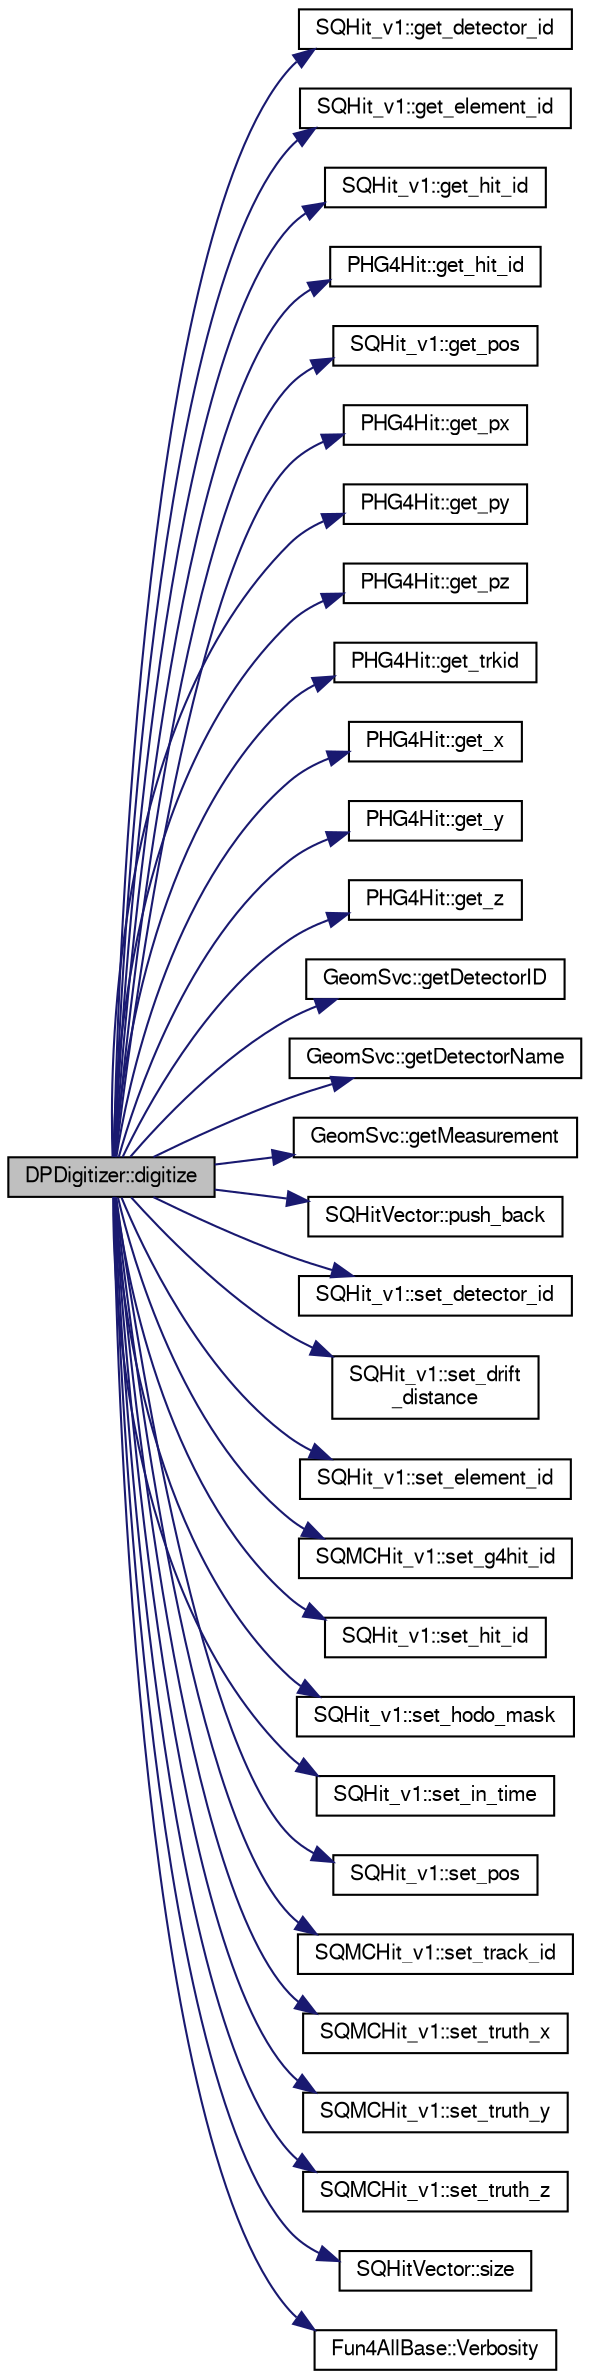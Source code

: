 digraph "DPDigitizer::digitize"
{
  bgcolor="transparent";
  edge [fontname="FreeSans",fontsize="10",labelfontname="FreeSans",labelfontsize="10"];
  node [fontname="FreeSans",fontsize="10",shape=record];
  rankdir="LR";
  Node1 [label="DPDigitizer::digitize",height=0.2,width=0.4,color="black", fillcolor="grey75", style="filled" fontcolor="black"];
  Node1 -> Node2 [color="midnightblue",fontsize="10",style="solid",fontname="FreeSans"];
  Node2 [label="SQHit_v1::get_detector_id",height=0.2,width=0.4,color="black",URL="$d3/d2e/classSQHit__v1.html#a3e14f5367720633efbb5b08c107d5055"];
  Node1 -> Node3 [color="midnightblue",fontsize="10",style="solid",fontname="FreeSans"];
  Node3 [label="SQHit_v1::get_element_id",height=0.2,width=0.4,color="black",URL="$d3/d2e/classSQHit__v1.html#af6d9633a4aa117ed985c97ca14edb328"];
  Node1 -> Node4 [color="midnightblue",fontsize="10",style="solid",fontname="FreeSans"];
  Node4 [label="SQHit_v1::get_hit_id",height=0.2,width=0.4,color="black",URL="$d3/d2e/classSQHit__v1.html#a56ff64df4ac409d707dcebc55273d035"];
  Node1 -> Node5 [color="midnightblue",fontsize="10",style="solid",fontname="FreeSans"];
  Node5 [label="PHG4Hit::get_hit_id",height=0.2,width=0.4,color="black",URL="$d3/d9e/classPHG4Hit.html#acea6b2f3763d899e4de3765b9b5c6e51"];
  Node1 -> Node6 [color="midnightblue",fontsize="10",style="solid",fontname="FreeSans"];
  Node6 [label="SQHit_v1::get_pos",height=0.2,width=0.4,color="black",URL="$d3/d2e/classSQHit__v1.html#aff03660bc12bbf7b35b7cd20d1f13b91"];
  Node1 -> Node7 [color="midnightblue",fontsize="10",style="solid",fontname="FreeSans"];
  Node7 [label="PHG4Hit::get_px",height=0.2,width=0.4,color="black",URL="$d3/d9e/classPHG4Hit.html#a72c1a6eb464b8ee3d78b09df5c180b7f"];
  Node1 -> Node8 [color="midnightblue",fontsize="10",style="solid",fontname="FreeSans"];
  Node8 [label="PHG4Hit::get_py",height=0.2,width=0.4,color="black",URL="$d3/d9e/classPHG4Hit.html#aba1f526c01fe8e4d349e5a8888ce9665"];
  Node1 -> Node9 [color="midnightblue",fontsize="10",style="solid",fontname="FreeSans"];
  Node9 [label="PHG4Hit::get_pz",height=0.2,width=0.4,color="black",URL="$d3/d9e/classPHG4Hit.html#aefe993eb75a44e97540180eb55d0a993"];
  Node1 -> Node10 [color="midnightblue",fontsize="10",style="solid",fontname="FreeSans"];
  Node10 [label="PHG4Hit::get_trkid",height=0.2,width=0.4,color="black",URL="$d3/d9e/classPHG4Hit.html#ac19cdd97dbd9b8154b8012ec0de01f76"];
  Node1 -> Node11 [color="midnightblue",fontsize="10",style="solid",fontname="FreeSans"];
  Node11 [label="PHG4Hit::get_x",height=0.2,width=0.4,color="black",URL="$d3/d9e/classPHG4Hit.html#a69cc7aee827e3da7cf86e87418f9211b"];
  Node1 -> Node12 [color="midnightblue",fontsize="10",style="solid",fontname="FreeSans"];
  Node12 [label="PHG4Hit::get_y",height=0.2,width=0.4,color="black",URL="$d3/d9e/classPHG4Hit.html#a17de3a9c9dc84ce4a50fc89082689d55"];
  Node1 -> Node13 [color="midnightblue",fontsize="10",style="solid",fontname="FreeSans"];
  Node13 [label="PHG4Hit::get_z",height=0.2,width=0.4,color="black",URL="$d3/d9e/classPHG4Hit.html#a06fcf6b2cbcc8413ca3d6a172458e94e"];
  Node1 -> Node14 [color="midnightblue",fontsize="10",style="solid",fontname="FreeSans"];
  Node14 [label="GeomSvc::getDetectorID",height=0.2,width=0.4,color="black",URL="$d0/da0/classGeomSvc.html#a3e4f40789e9b2a98477ab8e8191d5ff2",tooltip="Get the plane position. "];
  Node1 -> Node15 [color="midnightblue",fontsize="10",style="solid",fontname="FreeSans"];
  Node15 [label="GeomSvc::getDetectorName",height=0.2,width=0.4,color="black",URL="$d0/da0/classGeomSvc.html#a64fde7dce7f3df7cf534796d7da4ecdb"];
  Node1 -> Node16 [color="midnightblue",fontsize="10",style="solid",fontname="FreeSans"];
  Node16 [label="GeomSvc::getMeasurement",height=0.2,width=0.4,color="black",URL="$d0/da0/classGeomSvc.html#a5a50feb4de0351f6d3d739dbc66d6247",tooltip="Convert the detectorID and elementID to the actual hit position. "];
  Node1 -> Node17 [color="midnightblue",fontsize="10",style="solid",fontname="FreeSans"];
  Node17 [label="SQHitVector::push_back",height=0.2,width=0.4,color="black",URL="$d9/dbc/classSQHitVector.html#aeefecc59b07f9082de2629256f5d4675"];
  Node1 -> Node18 [color="midnightblue",fontsize="10",style="solid",fontname="FreeSans"];
  Node18 [label="SQHit_v1::set_detector_id",height=0.2,width=0.4,color="black",URL="$d3/d2e/classSQHit__v1.html#a98a80149d5938b8936da1317f2c45366"];
  Node1 -> Node19 [color="midnightblue",fontsize="10",style="solid",fontname="FreeSans"];
  Node19 [label="SQHit_v1::set_drift\l_distance",height=0.2,width=0.4,color="black",URL="$d3/d2e/classSQHit__v1.html#a22bf5f98cc42849977e2b62a89b13dde"];
  Node1 -> Node20 [color="midnightblue",fontsize="10",style="solid",fontname="FreeSans"];
  Node20 [label="SQHit_v1::set_element_id",height=0.2,width=0.4,color="black",URL="$d3/d2e/classSQHit__v1.html#a9850d90b3d3a90f5339b2d244c38e3bc"];
  Node1 -> Node21 [color="midnightblue",fontsize="10",style="solid",fontname="FreeSans"];
  Node21 [label="SQMCHit_v1::set_g4hit_id",height=0.2,width=0.4,color="black",URL="$d1/d5f/classSQMCHit__v1.html#a1683b9874b9784cb6ec088d7fc8c721b"];
  Node1 -> Node22 [color="midnightblue",fontsize="10",style="solid",fontname="FreeSans"];
  Node22 [label="SQHit_v1::set_hit_id",height=0.2,width=0.4,color="black",URL="$d3/d2e/classSQHit__v1.html#a91a37de0a629fa76d55d1670d40cbcb3"];
  Node1 -> Node23 [color="midnightblue",fontsize="10",style="solid",fontname="FreeSans"];
  Node23 [label="SQHit_v1::set_hodo_mask",height=0.2,width=0.4,color="black",URL="$d3/d2e/classSQHit__v1.html#a8d25b701917be4d29bd836204bf5da37"];
  Node1 -> Node24 [color="midnightblue",fontsize="10",style="solid",fontname="FreeSans"];
  Node24 [label="SQHit_v1::set_in_time",height=0.2,width=0.4,color="black",URL="$d3/d2e/classSQHit__v1.html#adc9978b8f7143da209763ec3f04c4ebb"];
  Node1 -> Node25 [color="midnightblue",fontsize="10",style="solid",fontname="FreeSans"];
  Node25 [label="SQHit_v1::set_pos",height=0.2,width=0.4,color="black",URL="$d3/d2e/classSQHit__v1.html#a32b613cd8d576272b571108f9d1a82b2"];
  Node1 -> Node26 [color="midnightblue",fontsize="10",style="solid",fontname="FreeSans"];
  Node26 [label="SQMCHit_v1::set_track_id",height=0.2,width=0.4,color="black",URL="$d1/d5f/classSQMCHit__v1.html#a7491948ca713c99c832e07988758d258"];
  Node1 -> Node27 [color="midnightblue",fontsize="10",style="solid",fontname="FreeSans"];
  Node27 [label="SQMCHit_v1::set_truth_x",height=0.2,width=0.4,color="black",URL="$d1/d5f/classSQMCHit__v1.html#a4072584b6f6f10568f2a9a69265bdebd"];
  Node1 -> Node28 [color="midnightblue",fontsize="10",style="solid",fontname="FreeSans"];
  Node28 [label="SQMCHit_v1::set_truth_y",height=0.2,width=0.4,color="black",URL="$d1/d5f/classSQMCHit__v1.html#a9a81a1ab5df352e020b99e914dc6e00e"];
  Node1 -> Node29 [color="midnightblue",fontsize="10",style="solid",fontname="FreeSans"];
  Node29 [label="SQMCHit_v1::set_truth_z",height=0.2,width=0.4,color="black",URL="$d1/d5f/classSQMCHit__v1.html#aa89d1b41cd6c0880a2e2fd5d77990106"];
  Node1 -> Node30 [color="midnightblue",fontsize="10",style="solid",fontname="FreeSans"];
  Node30 [label="SQHitVector::size",height=0.2,width=0.4,color="black",URL="$d9/dbc/classSQHitVector.html#a7c3abb0e9b5625a54b979de9427a377f"];
  Node1 -> Node31 [color="midnightblue",fontsize="10",style="solid",fontname="FreeSans"];
  Node31 [label="Fun4AllBase::Verbosity",height=0.2,width=0.4,color="black",URL="$d5/dec/classFun4AllBase.html#a8a5c77a92bdac6bc043476e132379a40",tooltip="Gets the verbosity of this module. "];
}

